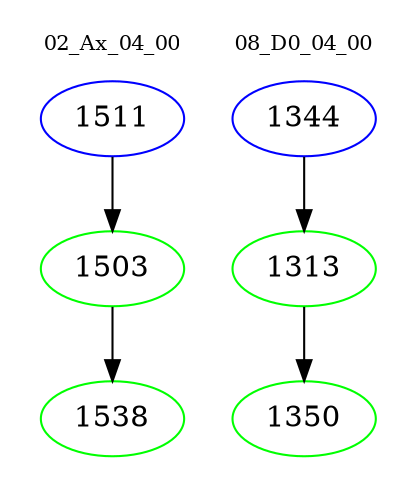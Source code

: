 digraph{
subgraph cluster_0 {
color = white
label = "02_Ax_04_00";
fontsize=10;
T0_1511 [label="1511", color="blue"]
T0_1511 -> T0_1503 [color="black"]
T0_1503 [label="1503", color="green"]
T0_1503 -> T0_1538 [color="black"]
T0_1538 [label="1538", color="green"]
}
subgraph cluster_1 {
color = white
label = "08_D0_04_00";
fontsize=10;
T1_1344 [label="1344", color="blue"]
T1_1344 -> T1_1313 [color="black"]
T1_1313 [label="1313", color="green"]
T1_1313 -> T1_1350 [color="black"]
T1_1350 [label="1350", color="green"]
}
}
